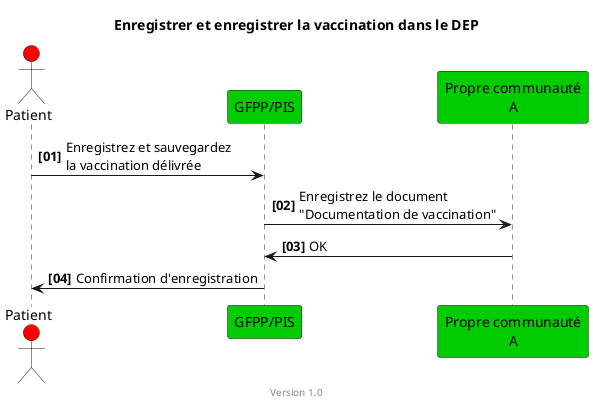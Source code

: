 @startuml
title Enregistrer et enregistrer la vaccination dans le DEP
footer Version 1.0
skinparam responseMessageBelowArrow true
scale max 800 width

actor Patient #red
participant "GFPP/PIS" #00CC00
participant "Propre communauté\nA" #00CC00

autonumber "<b>[00]"
Patient -> "GFPP/PIS": Enregistrez et sauvegardez\nla vaccination délivrée
"GFPP/PIS" -> "Propre communauté\nA": Enregistrez le document\n"Documentation de vaccination"
"Propre communauté\nA" -> "GFPP/PIS": OK

"GFPP/PIS" -> Patient: Confirmation d'enregistration

@enduml
